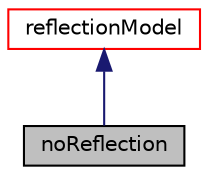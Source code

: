 digraph "noReflection"
{
  bgcolor="transparent";
  edge [fontname="Helvetica",fontsize="10",labelfontname="Helvetica",labelfontsize="10"];
  node [fontname="Helvetica",fontsize="10",shape=record];
  Node1 [label="noReflection",height=0.2,width=0.4,color="black", fillcolor="grey75", style="filled" fontcolor="black"];
  Node2 -> Node1 [dir="back",color="midnightblue",fontsize="10",style="solid",fontname="Helvetica"];
  Node2 [label="reflectionModel",height=0.2,width=0.4,color="red",URL="$classFoam_1_1radiation_1_1reflectionModel.html",tooltip="Base class for radiation scattering. "];
}

